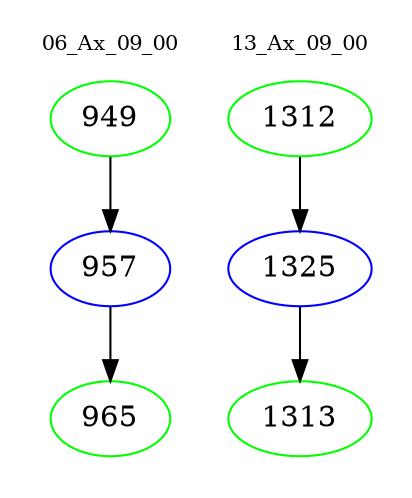 digraph{
subgraph cluster_0 {
color = white
label = "06_Ax_09_00";
fontsize=10;
T0_949 [label="949", color="green"]
T0_949 -> T0_957 [color="black"]
T0_957 [label="957", color="blue"]
T0_957 -> T0_965 [color="black"]
T0_965 [label="965", color="green"]
}
subgraph cluster_1 {
color = white
label = "13_Ax_09_00";
fontsize=10;
T1_1312 [label="1312", color="green"]
T1_1312 -> T1_1325 [color="black"]
T1_1325 [label="1325", color="blue"]
T1_1325 -> T1_1313 [color="black"]
T1_1313 [label="1313", color="green"]
}
}
